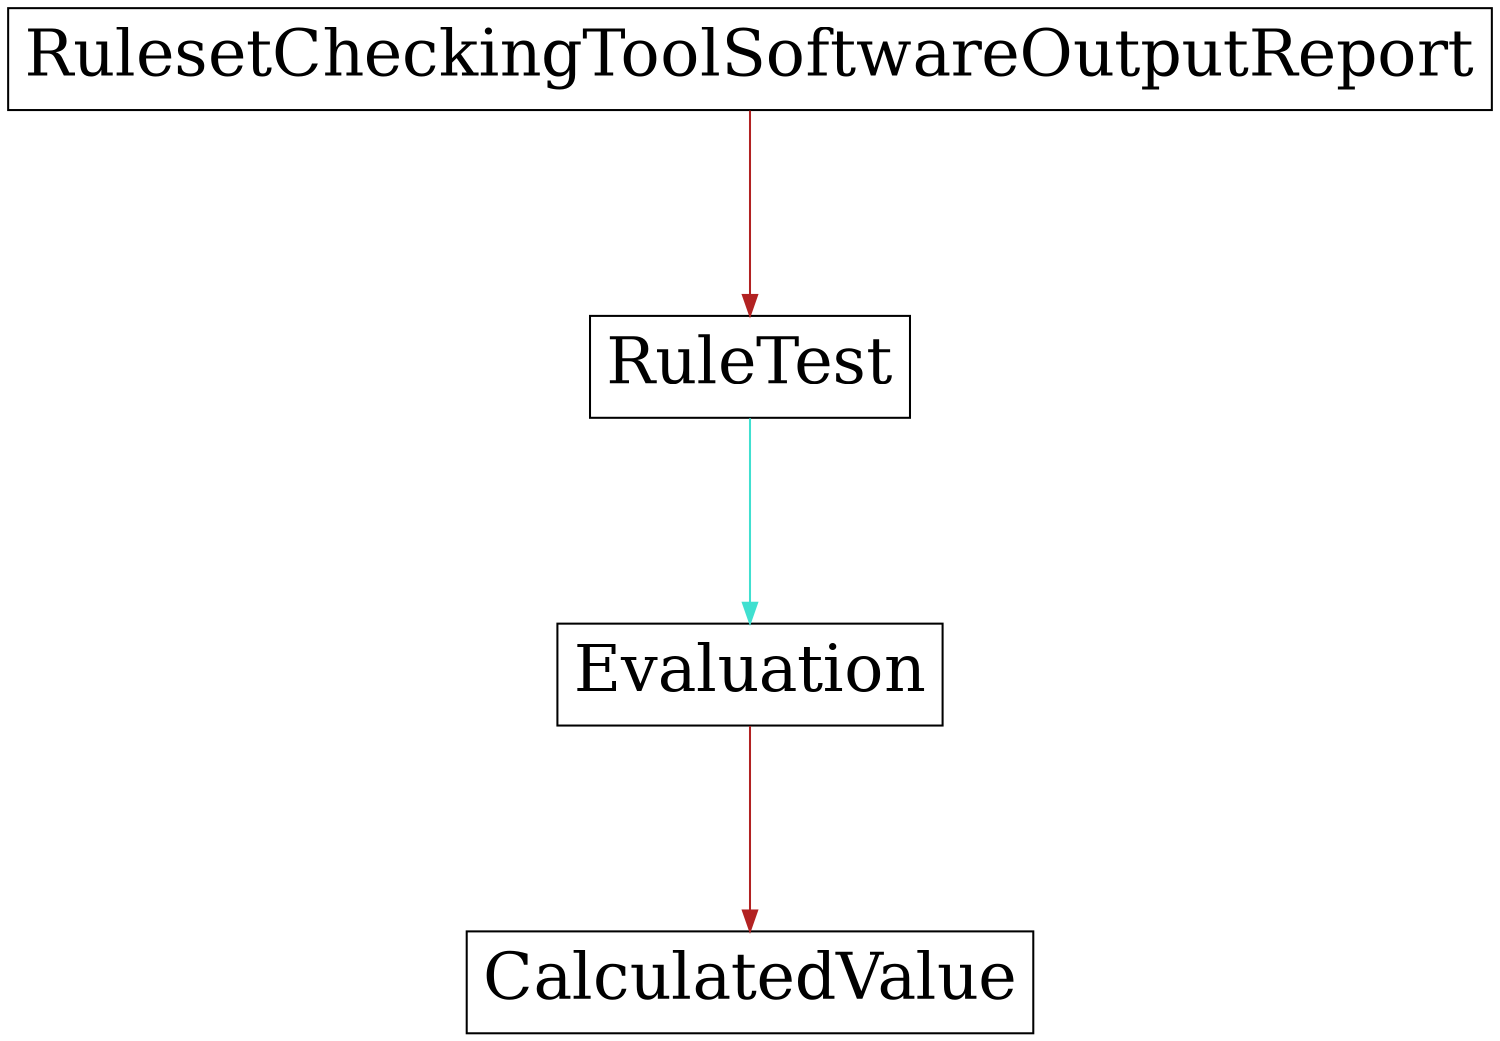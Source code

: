 digraph G {
    size="10, 10";
    ranksep="1.4";
  RulesetCheckingToolSoftwareOutputReport -> RuleTest [color="firebrick"]
  RulesetCheckingToolSoftwareOutputReport[fontsize="32" shape="box" height="0.7"]
  RuleTest[fontsize="32" shape="box" height="0.7"]
  RuleTest -> Evaluation [color="turquoise"]
  Evaluation[fontsize="32" shape="box" height="0.7"]
  Evaluation -> CalculatedValue [color="firebrick"]
  CalculatedValue[fontsize="32" shape="box" height="0.7"]
}
